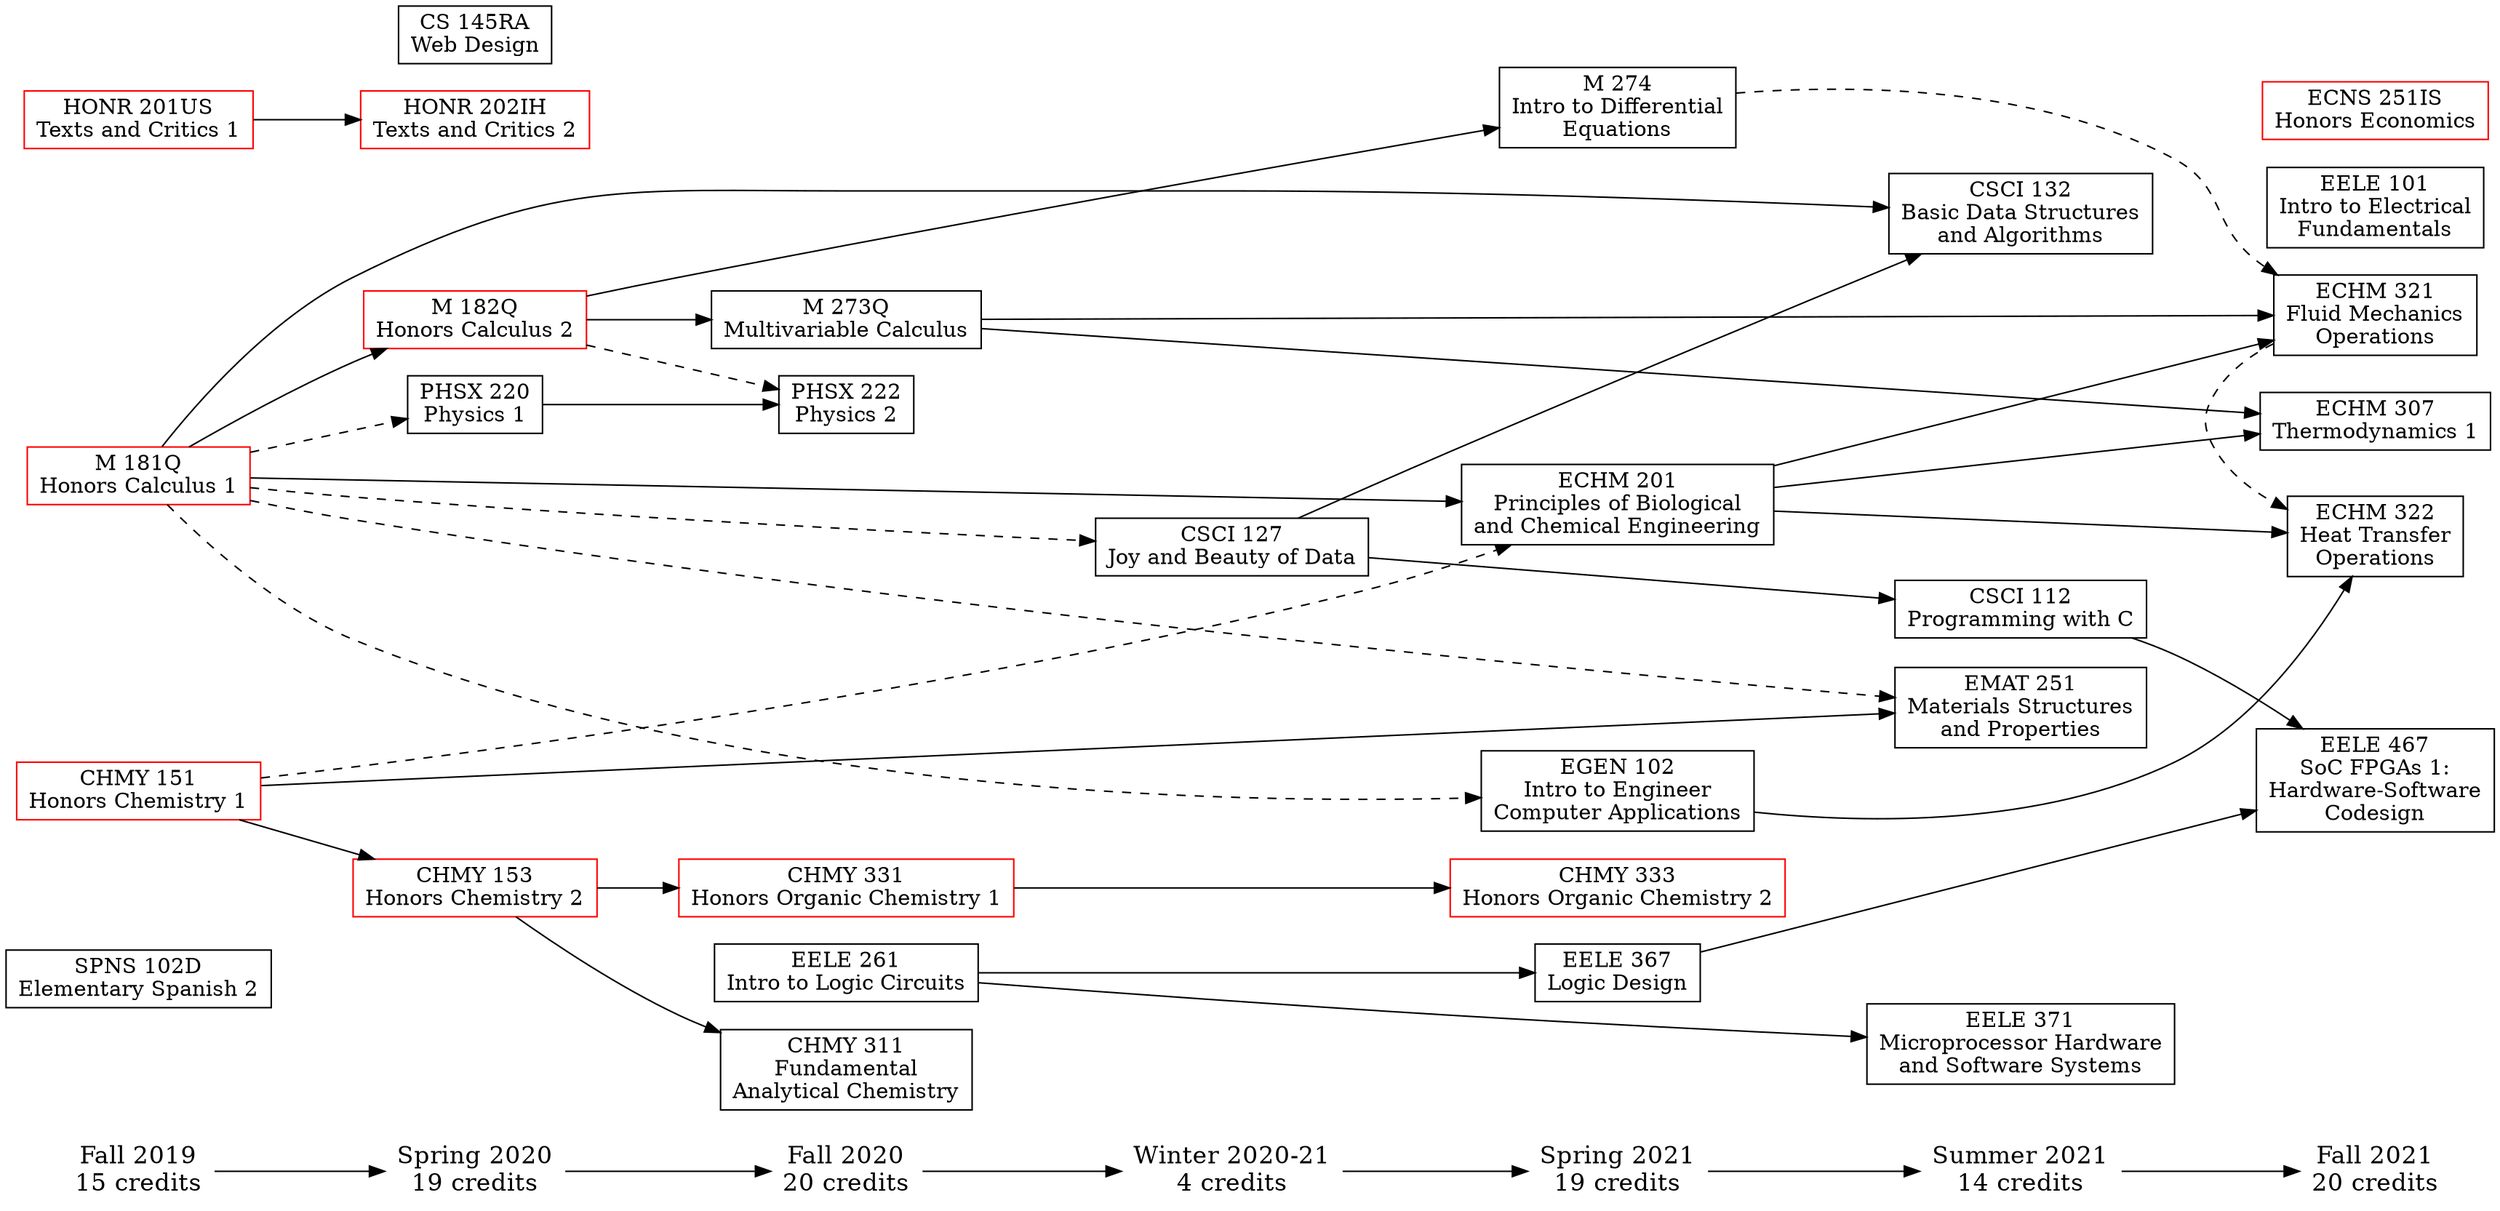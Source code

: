 digraph current {
    ranksep=.75; rankdir=LR;

    {node [shape=plaintext,fontsize=16];
        "Fall 2019" -> "Spring 2020" -> "Fall 2020" -> "Winter 2020-21"
        -> "Spring 2021" -> "Summer 2021" -> "Fall 2021";
    }

    "Fall 2019" [label="\N\n15 credits"]
    "Spring 2020" [label="\N\n19 credits"]
    "Fall 2020" [label="\N\n20 credits"]
    "Winter 2020-21" [label="\N\n4 credits"]
    "Spring 2021" [label="\N\n19 credits"]
    "Summer 2021" [label="\N\n14 credits"]
    "Fall 2021" [label="\N\n20 credits"]

    {node [shape=box];
        { rank = same; "Fall 2019"; "SPNS 102D"; "M 181Q"; "HONR 201US"; "CHMY 151"; }
        { rank = same; "Spring 2020"; "PHSX 220"; "M 182Q"; "HONR 202IH"; "CS 145RA"; "CHMY 153"; }
        { rank = same; "Fall 2020"; "PHSX 222"; "M 273Q"; "EELE 261"; "CHMY 331"; "CHMY 311"; }
        { rank = same; "Winter 2020-21"; "CSCI 127"; }
        { rank = same; "Spring 2021"; "M 274"; "EGEN 102"; "EELE 367"; "ECHM 201"; "CHMY 333"; }
        { rank = same; "Summer 2021"; "EMAT 251"; "EELE 371"; "CSCI 132"; "CSCI 112"; }
        { rank = same; "Fall 2021"; "EELE 467"; "EELE 101"; "ECNS 251IS"; "ECHM 322"; "ECHM 321"; "ECHM 307"; }
    }

    // Honors classes
    "CHMY 151"   [color=red]
    "CHMY 153"   [color=red]
    "CHMY 331"   [color=red]
    "CHMY 333"   [color=red]
    "HONR 201US" [color=red]
    "HONR 202IH" [color=red]
    "M 181Q"     [color=red]
    "M 182Q"     [color=red]
    "ECNS 251IS" [color=red]

    // Course labels

    // Fall 2019
    "CHMY 151"   [label="\N\nHonors Chemistry 1"]
    "HONR 201US" [label="\N\nTexts and Critics 1"]
    "M 181Q"     [label="\N\nHonors Calculus 1"]
    "SPNS 102D"  [label="\N\nElementary Spanish 2"]

    // Spring 2020
    "CHMY 153"   [label="\N\nHonors Chemistry 2"]
    "CS 145RA"   [label="\N\nWeb Design"]
    "HONR 202IH" [label="\N\nTexts and Critics 2"]
    "M 182Q"     [label="\N\nHonors Calculus 2"]
    "PHSX 220"   [label="\N\nPhysics 1"]

    // Fall 2020
    "CHMY 311"   [label="\N\nFundamental\nAnalytical Chemistry"]
    "CHMY 331"   [label="\N\nHonors Organic Chemistry 1"]
    "EELE 261"   [label="\N\nIntro to Logic Circuits"]
    "M 273Q"     [label="\N\nMultivariable Calculus"]
    "PHSX 222"   [label="\N\nPhysics 2"]

    // Winter 2020-21
    "CSCI 127"   [label="\N\nJoy and Beauty of Data"]

    // Spring 2021
    "CHMY 333"  [label="\N\nHonors Organic Chemistry 2"]
    "ECHM 201"  [label="\N\nPrinciples of Biological\nand Chemical Engineering"]
    "EELE 367"  [label="\N\nLogic Design"]
    "EGEN 102"  [label="\N\nIntro to Engineer\nComputer Applications"]
    "M 274"     [label="\N\nIntro to Differential\nEquations"]

    // Summer 2021
    "CSCI 112" [label="\N\nProgramming with C"]
    "CSCI 132" [label="\N\nBasic Data Structures\nand Algorithms"]
    "EELE 371" [label="\N\nMicroprocessor Hardware\nand Software Systems"]
    "EMAT 251" [label="\N\nMaterials Structures\nand Properties"]

    // Fall 2021
    "ECHM 307" [label="\N\nThermodynamics 1"]
    "ECHM 321" [label="\N\nFluid Mechanics\nOperations"]
    "ECHM 322" [label="\N\nHeat Transfer\nOperations"]
    "ECNS 251IS" [label="\N\nHonors Economics"]
    "EELE 101" [label="\N\nIntro to Electrical\nFundamentals"]
    "EELE 467" [label="\N\nSoC FPGAs 1:\nHardware-Software\nCodesign"]

    // Course pre- & co- requisites

    // Spring 2020
    "CHMY 151" -> "CHMY 153";
    "HONR 201US" -> "HONR 202IH";
    "M 181Q" -> "M 182Q";
    "M 181Q" -> "PHSX 220" [style=dashed];

    // Fall 2020
    "CHMY 153" -> { "CHMY 311" "CHMY 331" };
    "M 182Q" -> "M 273Q";
    "M 182Q" -> "PHSX 222" [style=dashed];
    "PHSX 220" -> "PHSX 222";

    // Winter 2020-21
    "M 181Q" -> "CSCI 127" [style=dashed];

    // Spring 2021
    "CHMY 151" -> "ECHM 201" [style=dashed];
    "CHMY 331" -> "CHMY 333";
    "EELE 261" -> "EELE 367";
    "M 181Q" -> "ECHM 201";
    "M 181Q" -> "EGEN 102" [style=dashed];
    "M 182Q" -> "M 274";

    // Summer 2021
    "CHMY 151" -> "EMAT 251";
    "CSCI 127" -> { "CSCI 112" "CSCI 132" };
    "EELE 261" -> "EELE 371";
    "M 181Q" -> "CSCI 132";
    "M 181Q" -> "EMAT 251" [style=dashed];

    // Fall 2021
    "CSCI 112" -> "EELE 467";
    "ECHM 201" -> { "ECHM 307" "ECHM 321" "ECHM 322" };
    "ECHM 321" -> "ECHM 322" [style=dashed];
    "EELE 367" -> "EELE 467";
    "EGEN 102" -> "ECHM 322";
    "M 273Q" -> { "ECHM 307" "ECHM 321" };
    "M 274" -> "ECHM 321" [style=dashed];
}
